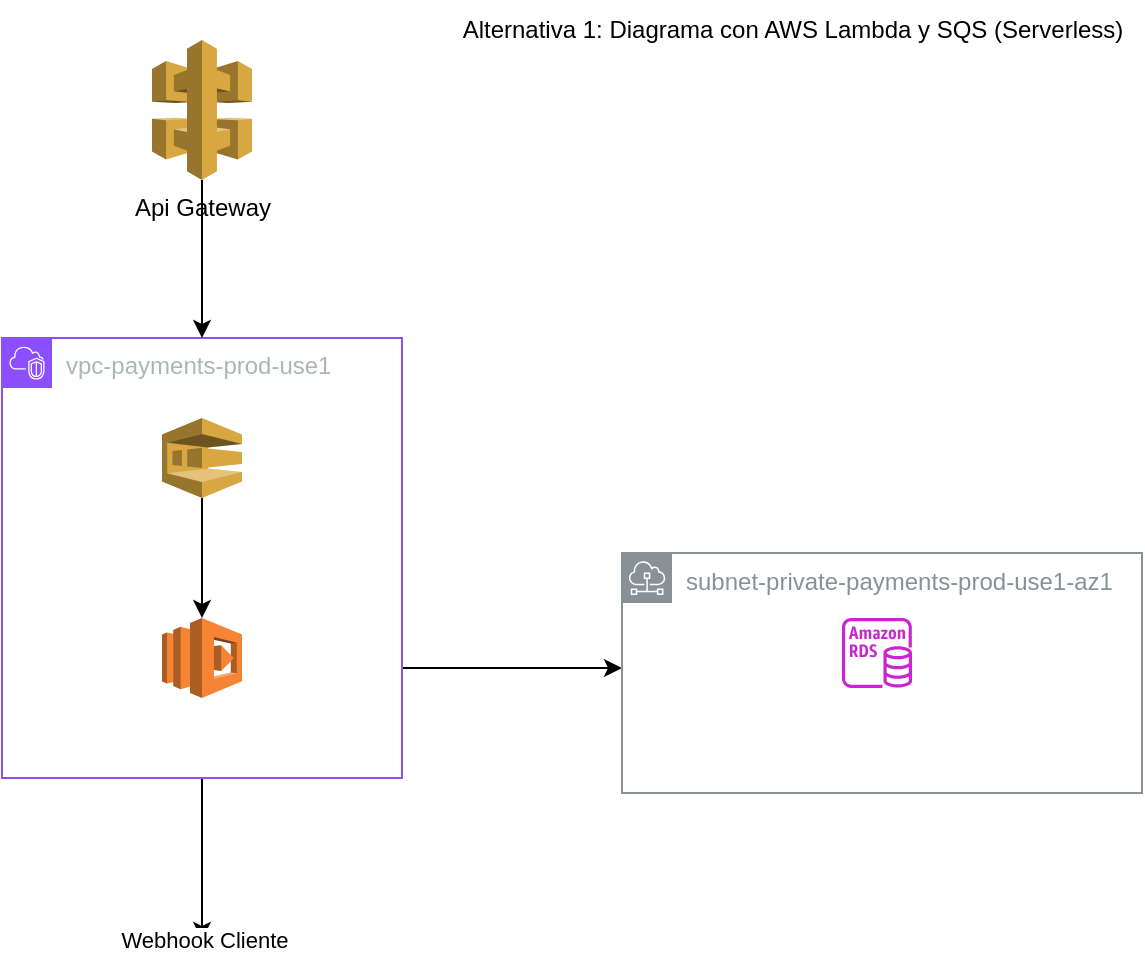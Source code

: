 <mxfile version="26.0.9" pages="2">
  <diagram name="Alternativa 1" id="sGFwJbSQi8Kc6yqilv0g">
    <mxGraphModel dx="880" dy="426" grid="1" gridSize="10" guides="1" tooltips="1" connect="1" arrows="1" fold="1" page="1" pageScale="1" pageWidth="827" pageHeight="1169" math="0" shadow="0">
      <root>
        <mxCell id="0" />
        <mxCell id="1" parent="0" />
        <mxCell id="h38R2ZGHGnlqwJ9zk-1k-24" style="edgeStyle=orthogonalEdgeStyle;rounded=0;orthogonalLoop=1;jettySize=auto;html=1;exitX=1;exitY=0.75;exitDx=0;exitDy=0;" edge="1" parent="1" source="h38R2ZGHGnlqwJ9zk-1k-6">
          <mxGeometry relative="1" as="geometry">
            <mxPoint x="390" y="344" as="targetPoint" />
          </mxGeometry>
        </mxCell>
        <mxCell id="h38R2ZGHGnlqwJ9zk-1k-28" style="edgeStyle=orthogonalEdgeStyle;rounded=0;orthogonalLoop=1;jettySize=auto;html=1;exitX=0.5;exitY=1;exitDx=0;exitDy=0;" edge="1" parent="1" source="h38R2ZGHGnlqwJ9zk-1k-6">
          <mxGeometry relative="1" as="geometry">
            <mxPoint x="180" y="480" as="targetPoint" />
          </mxGeometry>
        </mxCell>
        <mxCell id="h38R2ZGHGnlqwJ9zk-1k-29" value="Webhook Cliente" style="edgeLabel;html=1;align=center;verticalAlign=middle;resizable=0;points=[];" vertex="1" connectable="0" parent="h38R2ZGHGnlqwJ9zk-1k-28">
          <mxGeometry x="1.0" y="1" relative="1" as="geometry">
            <mxPoint as="offset" />
          </mxGeometry>
        </mxCell>
        <mxCell id="h38R2ZGHGnlqwJ9zk-1k-6" value="vpc-payments-prod-use1" style="points=[[0,0],[0.25,0],[0.5,0],[0.75,0],[1,0],[1,0.25],[1,0.5],[1,0.75],[1,1],[0.75,1],[0.5,1],[0.25,1],[0,1],[0,0.75],[0,0.5],[0,0.25]];outlineConnect=0;gradientColor=none;html=1;whiteSpace=wrap;fontSize=12;fontStyle=0;container=1;pointerEvents=0;collapsible=0;recursiveResize=0;shape=mxgraph.aws4.group;grIcon=mxgraph.aws4.group_vpc2;strokeColor=#8C4FFF;fillColor=none;verticalAlign=top;align=left;spacingLeft=30;fontColor=#AAB7B8;dashed=0;" vertex="1" parent="1">
          <mxGeometry x="80" y="179" width="200" height="220" as="geometry" />
        </mxCell>
        <mxCell id="h38R2ZGHGnlqwJ9zk-1k-2" value="" style="outlineConnect=0;dashed=0;verticalLabelPosition=bottom;verticalAlign=top;align=center;html=1;shape=mxgraph.aws3.sqs;fillColor=#D9A741;gradientColor=none;" vertex="1" parent="h38R2ZGHGnlqwJ9zk-1k-6">
          <mxGeometry x="80" y="40" width="40" height="40" as="geometry" />
        </mxCell>
        <mxCell id="h38R2ZGHGnlqwJ9zk-1k-15" value="" style="outlineConnect=0;dashed=0;verticalLabelPosition=bottom;verticalAlign=top;align=center;html=1;shape=mxgraph.aws3.lambda;fillColor=#F58534;gradientColor=none;" vertex="1" parent="h38R2ZGHGnlqwJ9zk-1k-6">
          <mxGeometry x="80" y="140" width="40" height="40" as="geometry" />
        </mxCell>
        <mxCell id="h38R2ZGHGnlqwJ9zk-1k-18" style="edgeStyle=orthogonalEdgeStyle;rounded=0;orthogonalLoop=1;jettySize=auto;html=1;exitX=0.5;exitY=1;exitDx=0;exitDy=0;exitPerimeter=0;entryX=0.5;entryY=0;entryDx=0;entryDy=0;entryPerimeter=0;" edge="1" parent="h38R2ZGHGnlqwJ9zk-1k-6" source="h38R2ZGHGnlqwJ9zk-1k-2" target="h38R2ZGHGnlqwJ9zk-1k-15">
          <mxGeometry relative="1" as="geometry" />
        </mxCell>
        <mxCell id="h38R2ZGHGnlqwJ9zk-1k-19" value="subnet-private-payments-prod-use1-az1" style="sketch=0;outlineConnect=0;gradientColor=none;html=1;whiteSpace=wrap;fontSize=12;fontStyle=0;shape=mxgraph.aws4.group;grIcon=mxgraph.aws4.group_subnet;strokeColor=#879196;fillColor=none;verticalAlign=top;align=left;spacingLeft=30;fontColor=#879196;dashed=0;" vertex="1" parent="1">
          <mxGeometry x="390" y="286.5" width="260" height="120" as="geometry" />
        </mxCell>
        <mxCell id="h38R2ZGHGnlqwJ9zk-1k-20" value="" style="sketch=0;outlineConnect=0;fontColor=#232F3E;gradientColor=none;fillColor=#C925D1;strokeColor=none;dashed=0;verticalLabelPosition=bottom;verticalAlign=top;align=center;html=1;fontSize=12;fontStyle=0;aspect=fixed;pointerEvents=1;shape=mxgraph.aws4.rds_instance;" vertex="1" parent="1">
          <mxGeometry x="500" y="319" width="35" height="35" as="geometry" />
        </mxCell>
        <mxCell id="h38R2ZGHGnlqwJ9zk-1k-26" style="edgeStyle=orthogonalEdgeStyle;rounded=0;orthogonalLoop=1;jettySize=auto;html=1;exitX=0.5;exitY=1;exitDx=0;exitDy=0;exitPerimeter=0;entryX=0.5;entryY=0;entryDx=0;entryDy=0;" edge="1" parent="1" source="h38R2ZGHGnlqwJ9zk-1k-25" target="h38R2ZGHGnlqwJ9zk-1k-6">
          <mxGeometry relative="1" as="geometry" />
        </mxCell>
        <mxCell id="h38R2ZGHGnlqwJ9zk-1k-25" value="Api Gateway" style="outlineConnect=0;dashed=0;verticalLabelPosition=bottom;verticalAlign=top;align=center;html=1;shape=mxgraph.aws3.api_gateway;fillColor=#D9A741;gradientColor=none;" vertex="1" parent="1">
          <mxGeometry x="155" y="30" width="50" height="70" as="geometry" />
        </mxCell>
        <mxCell id="h38R2ZGHGnlqwJ9zk-1k-30" value="Alternativa 1: Diagrama con AWS Lambda y SQS (Serverless)" style="text;html=1;align=center;verticalAlign=middle;resizable=0;points=[];autosize=1;strokeColor=none;fillColor=none;" vertex="1" parent="1">
          <mxGeometry x="300" y="10" width="350" height="30" as="geometry" />
        </mxCell>
      </root>
    </mxGraphModel>
  </diagram>
  <diagram id="jDkYbVUQN8g_KYL4SCMt" name="Alternativa 2">
    <mxGraphModel dx="880" dy="426" grid="1" gridSize="10" guides="1" tooltips="1" connect="1" arrows="1" fold="1" page="1" pageScale="1" pageWidth="827" pageHeight="1169" math="0" shadow="0">
      <root>
        <mxCell id="0" />
        <mxCell id="1" parent="0" />
        <mxCell id="GQRAT8H9VFw2ACDAwrIM-2" style="edgeStyle=orthogonalEdgeStyle;rounded=0;orthogonalLoop=1;jettySize=auto;html=1;" edge="1" parent="1" source="-m2dclb5wuR-zz7CsKUo-2" target="-m2dclb5wuR-zz7CsKUo-3">
          <mxGeometry relative="1" as="geometry" />
        </mxCell>
        <mxCell id="-m2dclb5wuR-zz7CsKUo-2" value="vpc-payments-prod-use1" style="sketch=0;outlineConnect=0;gradientColor=none;html=1;whiteSpace=wrap;fontSize=12;fontStyle=0;shape=mxgraph.aws4.group;grIcon=mxgraph.aws4.group_vpc;strokeColor=#B6BABF;fillColor=none;verticalAlign=top;align=left;spacingLeft=30;fontColor=#B6BABF;dashed=0;" vertex="1" parent="1">
          <mxGeometry x="40" y="120" width="280" height="120" as="geometry" />
        </mxCell>
        <mxCell id="GQRAT8H9VFw2ACDAwrIM-3" style="edgeStyle=orthogonalEdgeStyle;rounded=0;orthogonalLoop=1;jettySize=auto;html=1;" edge="1" parent="1" source="-m2dclb5wuR-zz7CsKUo-3" target="-m2dclb5wuR-zz7CsKUo-5">
          <mxGeometry relative="1" as="geometry" />
        </mxCell>
        <mxCell id="GQRAT8H9VFw2ACDAwrIM-4" style="edgeStyle=orthogonalEdgeStyle;rounded=0;orthogonalLoop=1;jettySize=auto;html=1;" edge="1" parent="1" source="-m2dclb5wuR-zz7CsKUo-3" target="-m2dclb5wuR-zz7CsKUo-4">
          <mxGeometry relative="1" as="geometry" />
        </mxCell>
        <mxCell id="-m2dclb5wuR-zz7CsKUo-3" value="subnet-private-payments-prod-use1-az1/subnet-private-payments-prod-use1-az2" style="sketch=0;outlineConnect=0;gradientColor=none;html=1;whiteSpace=wrap;fontSize=12;fontStyle=0;shape=mxgraph.aws4.group;grIcon=mxgraph.aws4.group_subnet;strokeColor=#879196;fillColor=none;verticalAlign=top;align=left;spacingLeft=30;fontColor=#879196;dashed=0;" vertex="1" parent="1">
          <mxGeometry x="40" y="280" width="280" height="120" as="geometry" />
        </mxCell>
        <mxCell id="-m2dclb5wuR-zz7CsKUo-4" value="subnet-private-payments-prod-use1-az1" style="sketch=0;outlineConnect=0;gradientColor=none;html=1;whiteSpace=wrap;fontSize=12;fontStyle=0;shape=mxgraph.aws4.group;grIcon=mxgraph.aws4.group_subnet;strokeColor=#879196;fillColor=none;verticalAlign=top;align=left;spacingLeft=30;fontColor=#879196;dashed=0;" vertex="1" parent="1">
          <mxGeometry x="400" y="280" width="260" height="120" as="geometry" />
        </mxCell>
        <mxCell id="aTVBCUs7XavkKlXttjXD-5" style="edgeStyle=orthogonalEdgeStyle;rounded=0;orthogonalLoop=1;jettySize=auto;html=1;" edge="1" parent="1" source="-m2dclb5wuR-zz7CsKUo-5">
          <mxGeometry relative="1" as="geometry">
            <mxPoint x="180" y="640" as="targetPoint" />
          </mxGeometry>
        </mxCell>
        <mxCell id="aTVBCUs7XavkKlXttjXD-6" value="Webhook Cliente" style="edgeLabel;html=1;align=center;verticalAlign=middle;resizable=0;points=[];" vertex="1" connectable="0" parent="aTVBCUs7XavkKlXttjXD-5">
          <mxGeometry x="1" y="-3" relative="1" as="geometry">
            <mxPoint x="1" y="2" as="offset" />
          </mxGeometry>
        </mxCell>
        <mxCell id="-m2dclb5wuR-zz7CsKUo-5" value="subnet-private-payments-prod-use1-az1/subnet-private-payments-prod-use1-az2" style="sketch=0;outlineConnect=0;gradientColor=none;html=1;whiteSpace=wrap;fontSize=12;fontStyle=0;shape=mxgraph.aws4.group;grIcon=mxgraph.aws4.group_subnet;strokeColor=#879196;fillColor=none;verticalAlign=top;align=left;spacingLeft=30;fontColor=#879196;dashed=0;" vertex="1" parent="1">
          <mxGeometry x="40" y="440" width="280" height="120" as="geometry" />
        </mxCell>
        <mxCell id="1wGV8Ru0VzDLWQfR_aeg-1" value="" style="outlineConnect=0;dashed=0;verticalLabelPosition=bottom;verticalAlign=top;align=center;html=1;shape=mxgraph.aws3.sqs;fillColor=#D9A741;gradientColor=none;" vertex="1" parent="1">
          <mxGeometry x="160" y="160" width="40" height="40" as="geometry" />
        </mxCell>
        <mxCell id="1wGV8Ru0VzDLWQfR_aeg-2" value="" style="outlineConnect=0;dashed=0;verticalLabelPosition=bottom;verticalAlign=top;align=center;html=1;shape=mxgraph.aws3.ecs;fillColor=#F58534;gradientColor=none;" vertex="1" parent="1">
          <mxGeometry x="155" y="320" width="50" height="40" as="geometry" />
        </mxCell>
        <mxCell id="1wGV8Ru0VzDLWQfR_aeg-3" value="" style="points=[];aspect=fixed;html=1;align=center;shadow=0;dashed=0;fillColor=#FF6A00;strokeColor=none;shape=mxgraph.alibaba_cloud.alb_application_load_balancer_02;" vertex="1" parent="1">
          <mxGeometry x="157.5" y="500" width="45" height="45" as="geometry" />
        </mxCell>
        <mxCell id="GQRAT8H9VFw2ACDAwrIM-1" value="" style="sketch=0;outlineConnect=0;fontColor=#232F3E;gradientColor=none;fillColor=#C925D1;strokeColor=none;dashed=0;verticalLabelPosition=bottom;verticalAlign=top;align=center;html=1;fontSize=12;fontStyle=0;aspect=fixed;pointerEvents=1;shape=mxgraph.aws4.rds_instance;" vertex="1" parent="1">
          <mxGeometry x="512.5" y="325" width="35" height="35" as="geometry" />
        </mxCell>
        <mxCell id="aTVBCUs7XavkKlXttjXD-7" value="Alternativa 2: Diagrama con ECS Fargate" style="text;html=1;align=center;verticalAlign=middle;resizable=0;points=[];autosize=1;strokeColor=none;fillColor=none;" vertex="1" parent="1">
          <mxGeometry x="320" y="50" width="240" height="30" as="geometry" />
        </mxCell>
      </root>
    </mxGraphModel>
  </diagram>
</mxfile>
